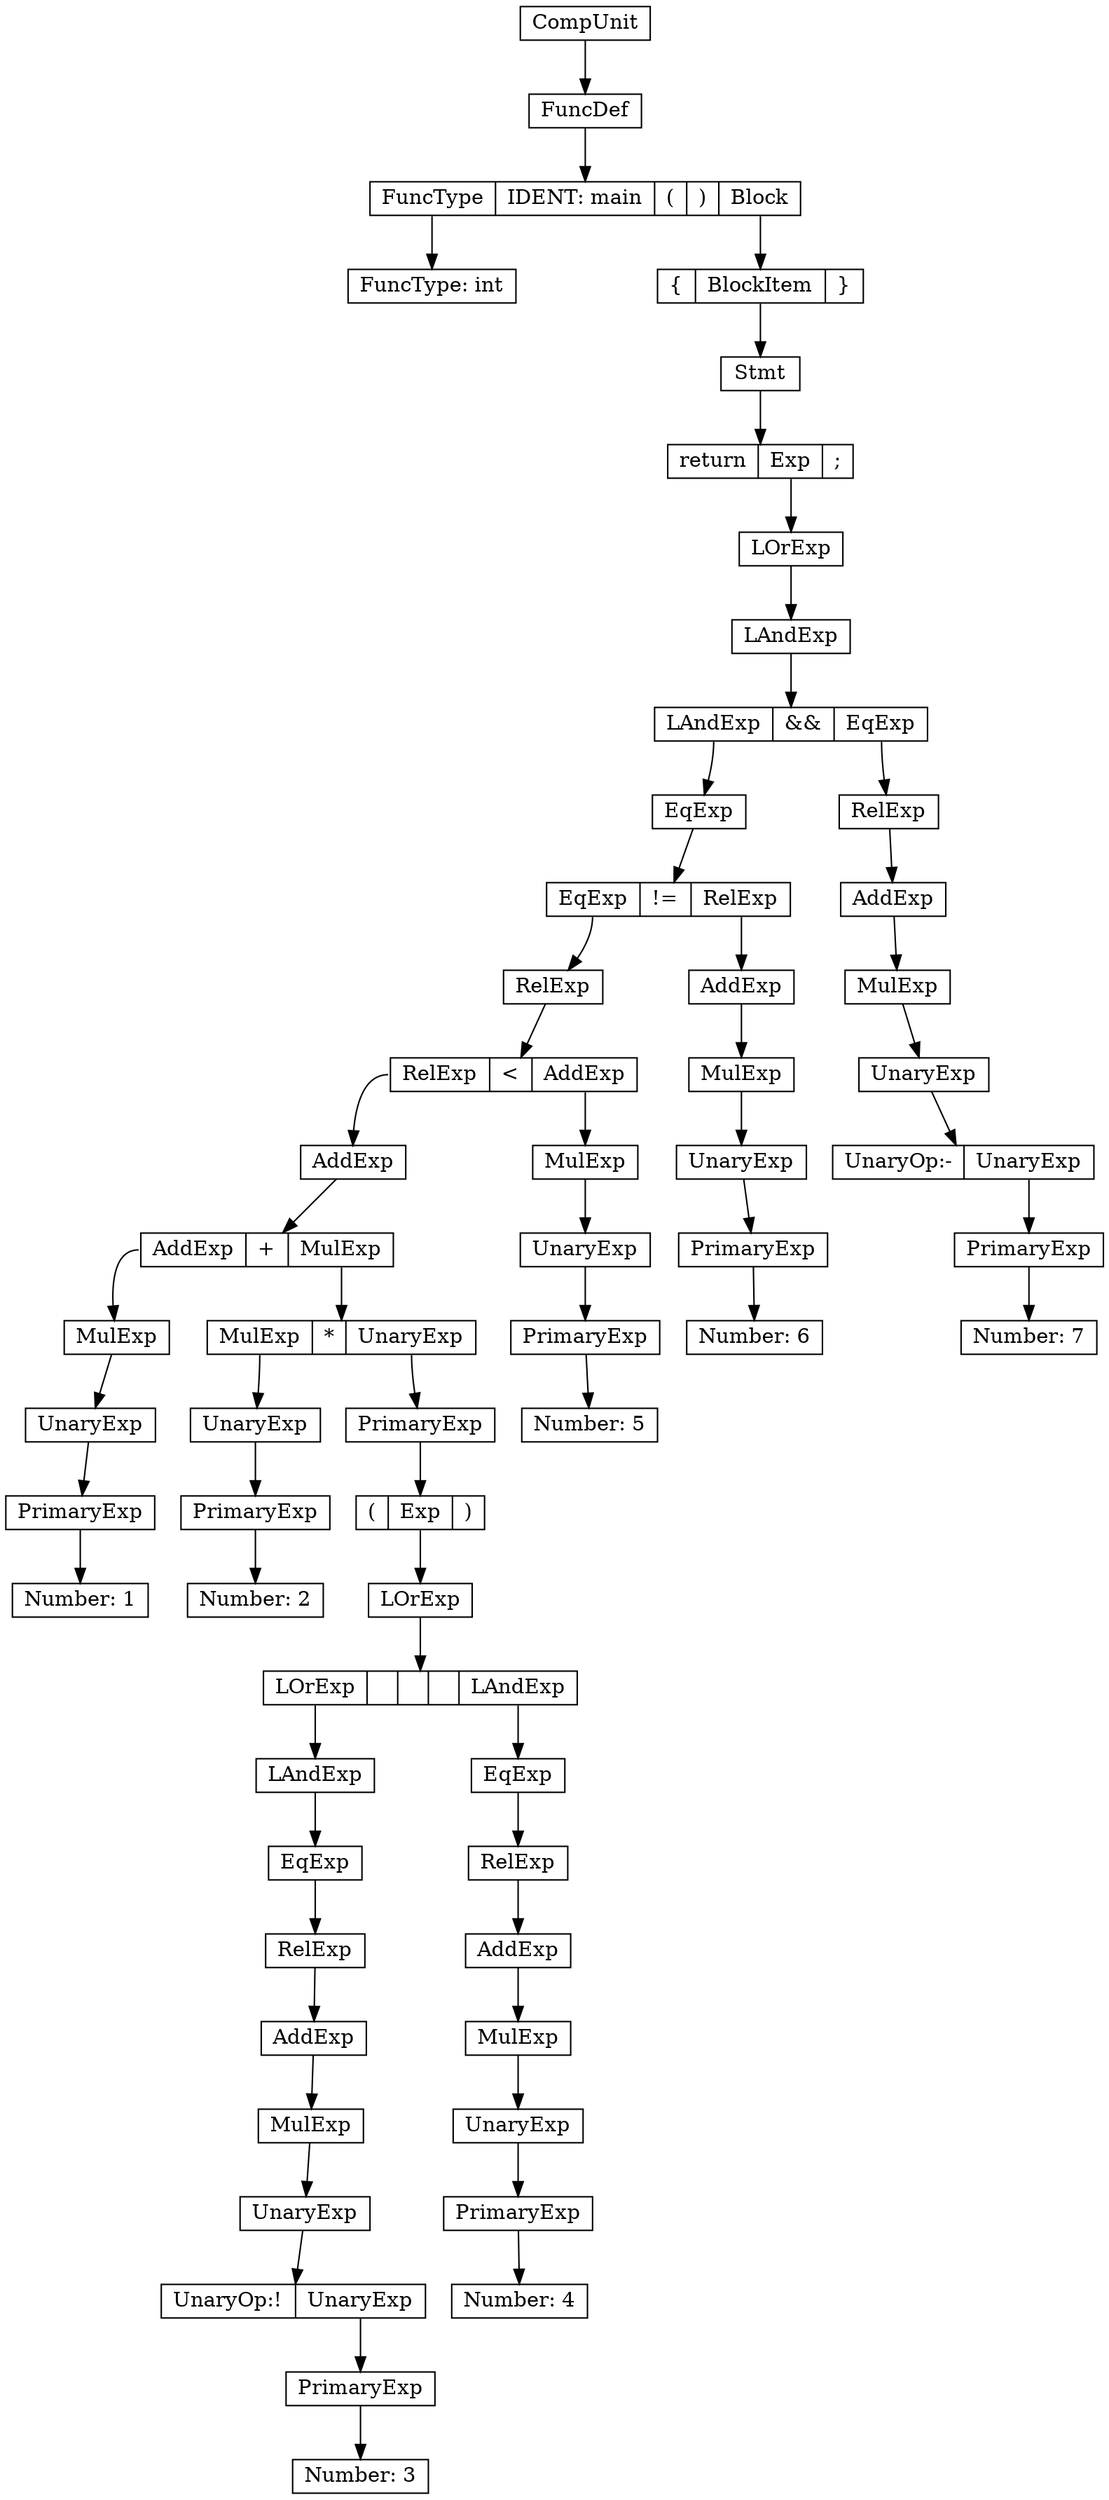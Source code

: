 digraph G {
node [shape = record,height=.1]
node0[label = "<f0> CompUnit"];
"node0":f0 ->"Node_32081376";
Node_32081376[label="<f0> FuncDef"];
Node_32085936[label="<f0> FuncType | <f1> IDENT: main | <f2> ( | <f3> ) | <f4> Block"];
Node_32081424 [label="FuncType: int"];
"Node_32085936":f0 ->"Node_32081424";
Node_32084624[label="<f0> \{ | <f1> BlockItem | <f2> \}"];
Node_32085840[label="<f0> Stmt"];
Node_32085776[label="<f0> return | <f1> Exp | <f2> ;"];
Node_32085744[label="<f0> LOrExp"];
Node_32085664[label="<f0> LAndExp"];
Node_32085584[label="<f0> LAndExp | <f1> && | <f2> EqExp"];
Node_32084912[label="<f0> EqExp"];
Node_32084832[label="<f0> EqExp | <f1> != | <f2> RelExp"];
Node_32084352[label="<f0> RelExp"];
Node_32084272[label="<f0> RelExp | <f1> \< | <f2> AddExp"];
Node_32083872[label="<f0> AddExp"];
Node_32083792[label="<f0> AddExp | <f1> + | <f2> MulExp"];
Node_32081760[label="<f0> MulExp"];
Node_32081632[label="<f0> UnaryExp"];
Node_32081520[label="<f0> PrimaryExp"];
Node_32081472[label="<f0> Number: 1"];
"Node_32081520":f0 ->"Node_32081472";
"Node_32081632":f0 ->"Node_32081520";
"Node_32081760":f0 ->"Node_32081632";
"Node_32083792":f0 ->"Node_32081760";
Node_32083712[label="<f0> MulExp | <f1> * | <f2> UnaryExp"];
Node_32082000[label="<f0> UnaryExp"];
Node_32081888[label="<f0> PrimaryExp"];
Node_32081840[label="<f0> Number: 2"];
"Node_32081888":f0 ->"Node_32081840";
"Node_32082000":f0 ->"Node_32081888";
"Node_32083712":f0 ->"Node_32082000";
Node_32083600[label="<f0> PrimaryExp"];
Node_32082128[label="<f0> \( | <f1> Exp | <f2> \)"];
Node_32083568[label="<f0> LOrExp"];
Node_32083488[label="<f0> LOrExp | <f1> || | <f2> LAndExp"];
Node_32082848[label="<f0> LAndExp"];
Node_32082768[label="<f0> EqExp"];
Node_32082688[label="<f0> RelExp"];
Node_32082608[label="<f0> AddExp"];
Node_32082528[label="<f0> MulExp"];
Node_32082448[label="<f0> UnaryExp"];
Node_32082336[label="<f0> UnaryOp:! | <f1> UnaryExp"];
Node_32082224[label="<f0> PrimaryExp"];
Node_32082176[label="<f0> Number: 3"];
"Node_32082224":f0 ->"Node_32082176";
"Node_32082336":f1 ->"Node_32082224";
"Node_32082448":f0 ->"Node_32082336";
"Node_32082528":f0 ->"Node_32082448";
"Node_32082608":f0 ->"Node_32082528";
"Node_32082688":f0 ->"Node_32082608";
"Node_32082768":f0 ->"Node_32082688";
"Node_32082848":f0 ->"Node_32082768";
"Node_32083488":f0 ->"Node_32082848";
Node_32083408[label="<f0> EqExp"];
Node_32083328[label="<f0> RelExp"];
Node_32083248[label="<f0> AddExp"];
Node_32083168[label="<f0> MulExp"];
Node_32083088[label="<f0> UnaryExp"];
Node_32082976[label="<f0> PrimaryExp"];
Node_32082928[label="<f0> Number: 4"];
"Node_32082976":f0 ->"Node_32082928";
"Node_32083088":f0 ->"Node_32082976";
"Node_32083168":f0 ->"Node_32083088";
"Node_32083248":f0 ->"Node_32083168";
"Node_32083328":f0 ->"Node_32083248";
"Node_32083408":f0 ->"Node_32083328";
"Node_32083488":f2 ->"Node_32083408";
"Node_32083568":f0 ->"Node_32083488";
"Node_32082128":f1 ->"Node_32083568";
"Node_32083600":f0 ->"Node_32082128";
"Node_32083712":f2 ->"Node_32083600";
"Node_32083792":f2 ->"Node_32083712";
"Node_32083872":f0 ->"Node_32083792";
"Node_32084272":f0 ->"Node_32083872";
Node_32084192[label="<f0> MulExp"];
Node_32084064[label="<f0> UnaryExp"];
Node_32083952[label="<f0> PrimaryExp"];
Node_32081712[label="<f0> Number: 5"];
"Node_32083952":f0 ->"Node_32081712";
"Node_32084064":f0 ->"Node_32083952";
"Node_32084192":f0 ->"Node_32084064";
"Node_32084272":f2 ->"Node_32084192";
"Node_32084352":f0 ->"Node_32084272";
"Node_32084832":f0 ->"Node_32084352";
Node_32084752[label="<f0> AddExp"];
Node_32084672[label="<f0> MulExp"];
Node_32084544[label="<f0> UnaryExp"];
Node_32084432[label="<f0> PrimaryExp"];
Node_32082080[label="<f0> Number: 6"];
"Node_32084432":f0 ->"Node_32082080";
"Node_32084544":f0 ->"Node_32084432";
"Node_32084672":f0 ->"Node_32084544";
"Node_32084752":f0 ->"Node_32084672";
"Node_32084832":f2 ->"Node_32084752";
"Node_32084912":f0 ->"Node_32084832";
"Node_32085584":f0 ->"Node_32084912";
Node_32085504[label="<f0> RelExp"];
Node_32085424[label="<f0> AddExp"];
Node_32085344[label="<f0> MulExp"];
Node_32085264[label="<f0> UnaryExp"];
Node_32085152[label="<f0> UnaryOp:- | <f1> UnaryExp"];
Node_32085040[label="<f0> PrimaryExp"];
Node_32084992[label="<f0> Number: 7"];
"Node_32085040":f0 ->"Node_32084992";
"Node_32085152":f1 ->"Node_32085040";
"Node_32085264":f0 ->"Node_32085152";
"Node_32085344":f0 ->"Node_32085264";
"Node_32085424":f0 ->"Node_32085344";
"Node_32085504":f0 ->"Node_32085424";
"Node_32085584":f2 ->"Node_32085504";
"Node_32085664":f0 ->"Node_32085584";
"Node_32085744":f0 ->"Node_32085664";
"Node_32085776":f1 ->"Node_32085744";
"Node_32085840":f0 ->"Node_32085776";
"Node_32084624":f1 ->"Node_32085840";
"Node_32085936":f4 ->"Node_32084624";
"Node_32081376":f0 ->"Node_32085936";
}
